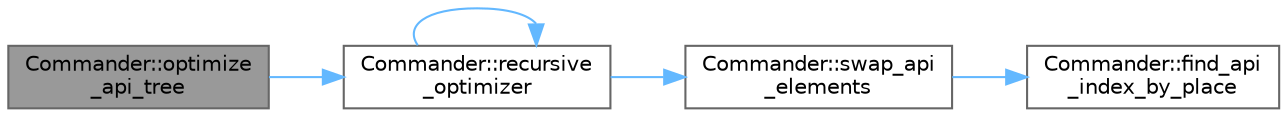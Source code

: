 digraph "Commander::optimize_api_tree"
{
 // INTERACTIVE_SVG=YES
 // LATEX_PDF_SIZE
  bgcolor="transparent";
  edge [fontname=Helvetica,fontsize=10,labelfontname=Helvetica,labelfontsize=10];
  node [fontname=Helvetica,fontsize=10,shape=box,height=0.2,width=0.4];
  rankdir="LR";
  Node1 [label="Commander::optimize\l_api_tree",height=0.2,width=0.4,color="gray40", fillcolor="grey60", style="filled", fontcolor="black",tooltip="Optimizes the tree to make it balanced."];
  Node1 -> Node2 [color="steelblue1",style="solid"];
  Node2 [label="Commander::recursive\l_optimizer",height=0.2,width=0.4,color="grey40", fillcolor="white", style="filled",URL="$class_commander.html#a8415264e9cdf820c7ad1872cc36811bd",tooltip="Recursive function optimize a section in the tree."];
  Node2 -> Node2 [color="steelblue1",style="solid"];
  Node2 -> Node3 [color="steelblue1",style="solid"];
  Node3 [label="Commander::swap_api\l_elements",height=0.2,width=0.4,color="grey40", fillcolor="white", style="filled",URL="$class_commander.html#a05f64743655f673fb18871e71ae75c9c",tooltip="Swap two API elements in the tree."];
  Node3 -> Node4 [color="steelblue1",style="solid"];
  Node4 [label="Commander::find_api\l_index_by_place",height=0.2,width=0.4,color="grey40", fillcolor="white", style="filled",URL="$class_commander.html#a8634a1c3c680d0a598fa8b6b5445ca39",tooltip="Find an API element in the tree by alphabetical place."];
}
